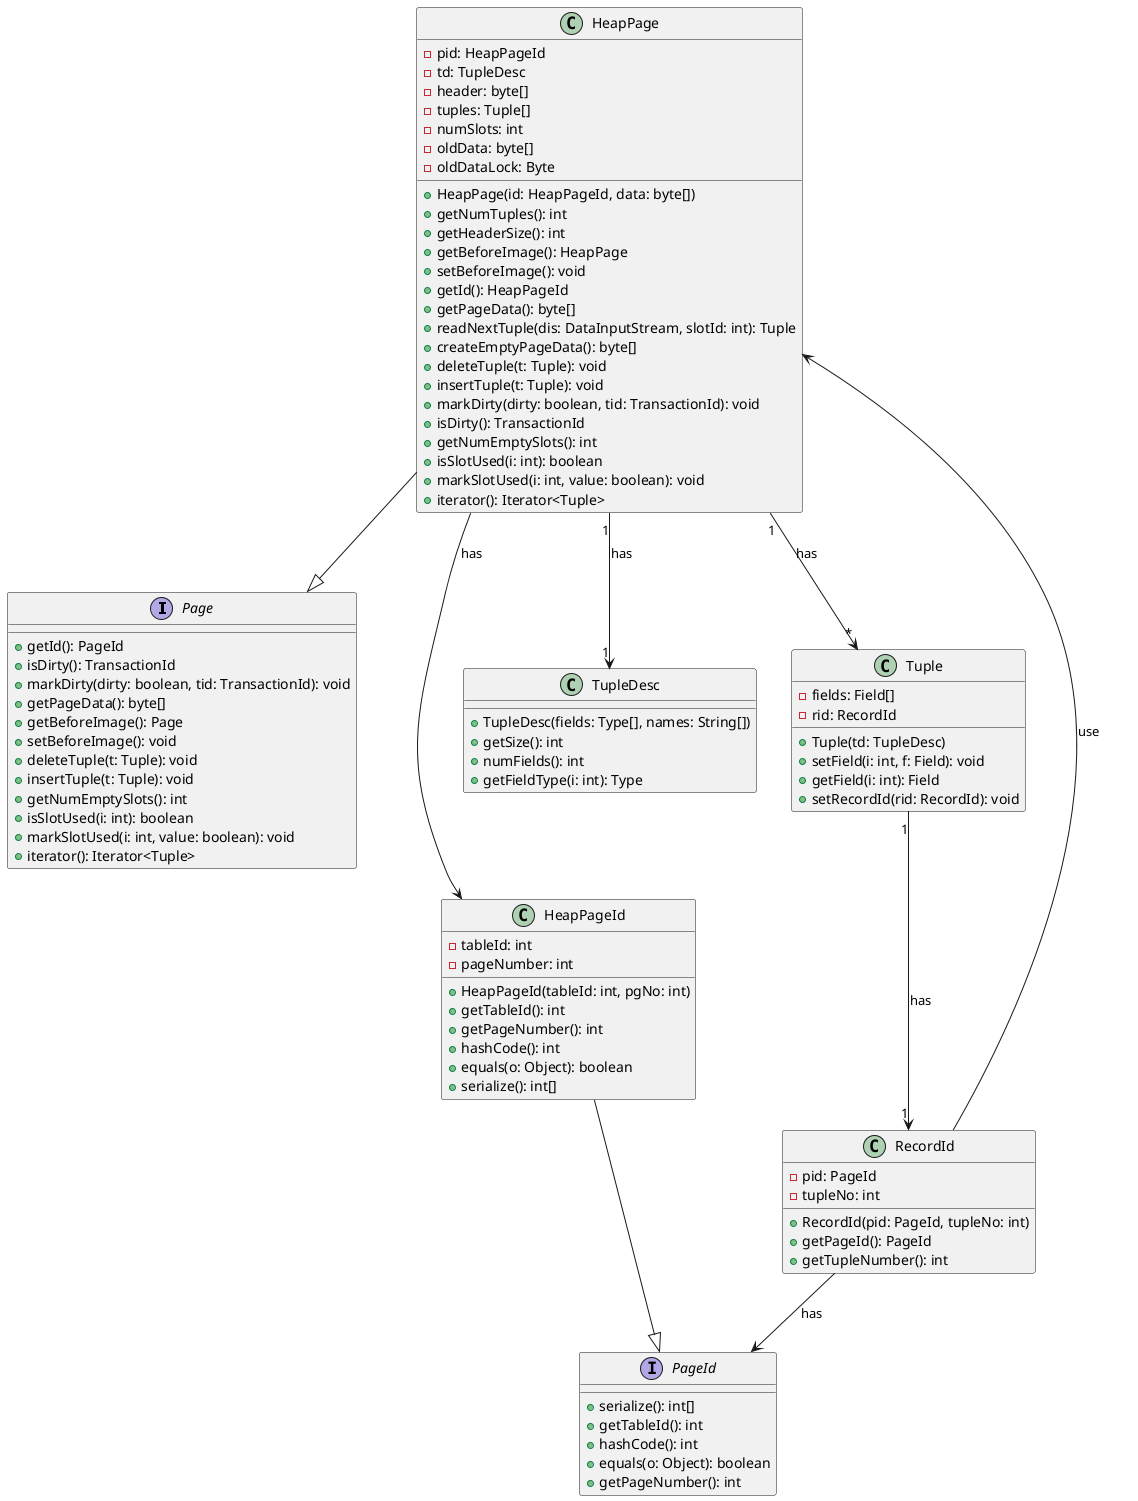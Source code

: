 @startuml
interface Page {
    +getId(): PageId
    +isDirty(): TransactionId
    +markDirty(dirty: boolean, tid: TransactionId): void
    +getPageData(): byte[]
    +getBeforeImage(): Page
    +setBeforeImage(): void
    +deleteTuple(t: Tuple): void
    +insertTuple(t: Tuple): void
    +getNumEmptySlots(): int
    +isSlotUsed(i: int): boolean
    +markSlotUsed(i: int, value: boolean): void
    +iterator(): Iterator<Tuple>
}

interface PageId {
    +serialize(): int[]
    +getTableId(): int
    +hashCode(): int
    +equals(o: Object): boolean
    +getPageNumber(): int
}


class HeapPage {
    -pid: HeapPageId
    -td: TupleDesc
    -header: byte[]
    -tuples: Tuple[]
    -numSlots: int
    -oldData: byte[]
    -oldDataLock: Byte

    +HeapPage(id: HeapPageId, data: byte[])
    +getNumTuples(): int
    +getHeaderSize(): int
    +getBeforeImage(): HeapPage
    +setBeforeImage(): void
    +getId(): HeapPageId
    +getPageData(): byte[]
    +readNextTuple(dis: DataInputStream, slotId: int): Tuple
    +createEmptyPageData(): byte[]
    +deleteTuple(t: Tuple): void
    +insertTuple(t: Tuple): void
    +markDirty(dirty: boolean, tid: TransactionId): void
    +isDirty(): TransactionId
    +getNumEmptySlots(): int
    +isSlotUsed(i: int): boolean
    +markSlotUsed(i: int, value: boolean): void
    +iterator(): Iterator<Tuple>
}

class HeapPageId {
    -tableId: int
    -pageNumber: int

    +HeapPageId(tableId: int, pgNo: int)
    +getTableId(): int
    +getPageNumber(): int
    +hashCode(): int
    +equals(o: Object): boolean
    +serialize(): int[]
}

class TupleDesc {
    +TupleDesc(fields: Type[], names: String[])
    +getSize(): int
    +numFields(): int
    +getFieldType(i: int): Type
}

class Tuple {
    -fields: Field[]
    -rid: RecordId

    +Tuple(td: TupleDesc)
    +setField(i: int, f: Field): void
    +getField(i: int): Field
    +setRecordId(rid: RecordId): void
}

class RecordId {
    -pid: PageId
    -tupleNo: int
    +RecordId(pid: PageId, tupleNo: int)
    +getPageId(): PageId
    +getTupleNumber(): int
}



HeapPage "1" --> "1" TupleDesc: has
HeapPage "1" --> "*"Tuple: has
HeapPage --> HeapPageId: has
HeapPageId --|> PageId
HeapPage --|> Page

Tuple "1" --> "1" RecordId: has
RecordId --> PageId: has
RecordId --> HeapPage : use



@enduml
